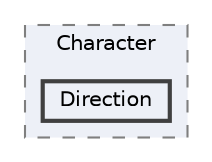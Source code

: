 digraph "C:/Users/むずでょ/Documents/Unity Projects/RMU-1-00-00-Research/Assets/RPGMaker/Codebase/Editor/MapEditor/Component/EventText/Character/Direction"
{
 // LATEX_PDF_SIZE
  bgcolor="transparent";
  edge [fontname=Helvetica,fontsize=10,labelfontname=Helvetica,labelfontsize=10];
  node [fontname=Helvetica,fontsize=10,shape=box,height=0.2,width=0.4];
  compound=true
  subgraph clusterdir_289a0f082a651840973c600d6fbc98b0 {
    graph [ bgcolor="#edf0f7", pencolor="grey50", label="Character", fontname=Helvetica,fontsize=10 style="filled,dashed", URL="dir_289a0f082a651840973c600d6fbc98b0.html",tooltip=""]
  dir_73f4d573bd81c9572df722ec4aba3fcc [label="Direction", fillcolor="#edf0f7", color="grey25", style="filled,bold", URL="dir_73f4d573bd81c9572df722ec4aba3fcc.html",tooltip=""];
  }
}
